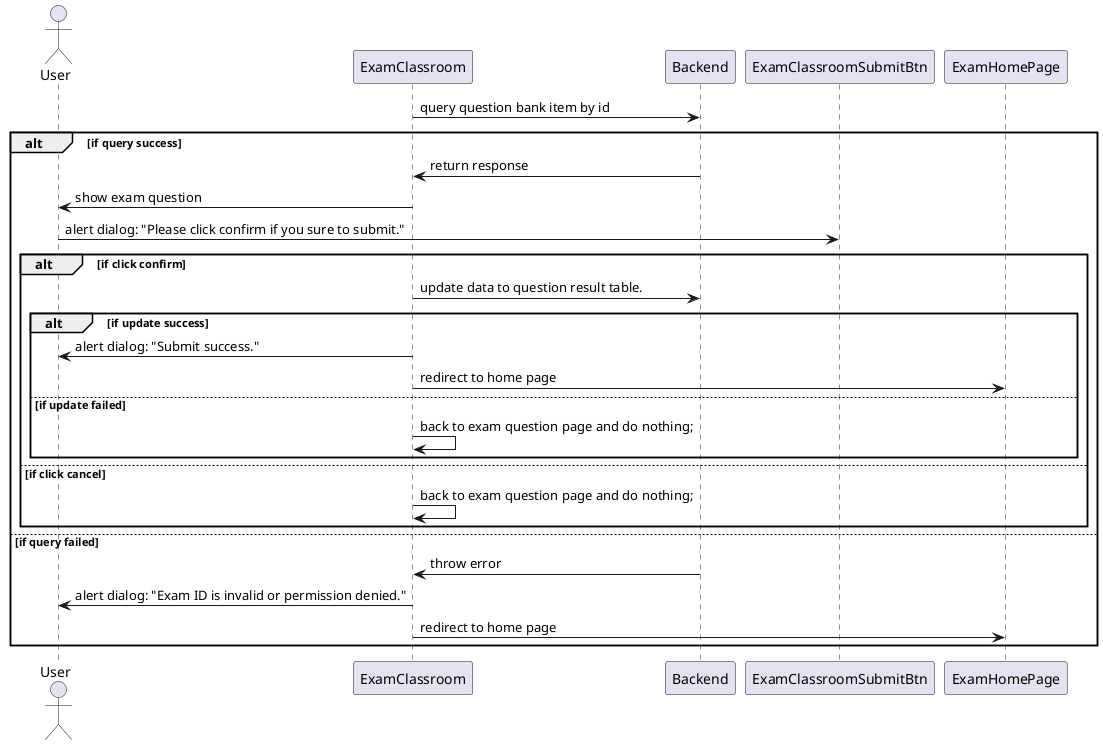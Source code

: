 ' exam classroom execute process
@startuml
Actor User
ExamClassroom -> Backend: query question bank item by id
alt if query success
  Backend -> ExamClassroom: return response
  ExamClassroom -> User: show exam question
  User -> ExamClassroomSubmitBtn: alert dialog: "Please click confirm if you sure to submit."
  alt if click confirm
    ExamClassroom -> Backend: update data to question result table.
    alt if update success
      ExamClassroom -> User: alert dialog: "Submit success."
      ExamClassroom -> ExamHomePage: redirect to home page
    else if update failed
      ExamClassroom -> ExamClassroom: back to exam question page and do nothing;
    end
  else if click cancel
    ExamClassroom -> ExamClassroom: back to exam question page and do nothing;
  end
else if query failed
  Backend -> ExamClassroom: throw error
  ExamClassroom -> User: alert dialog: "Exam ID is invalid or permission denied."
  ExamClassroom -> ExamHomePage: redirect to home page
end
@enduml

